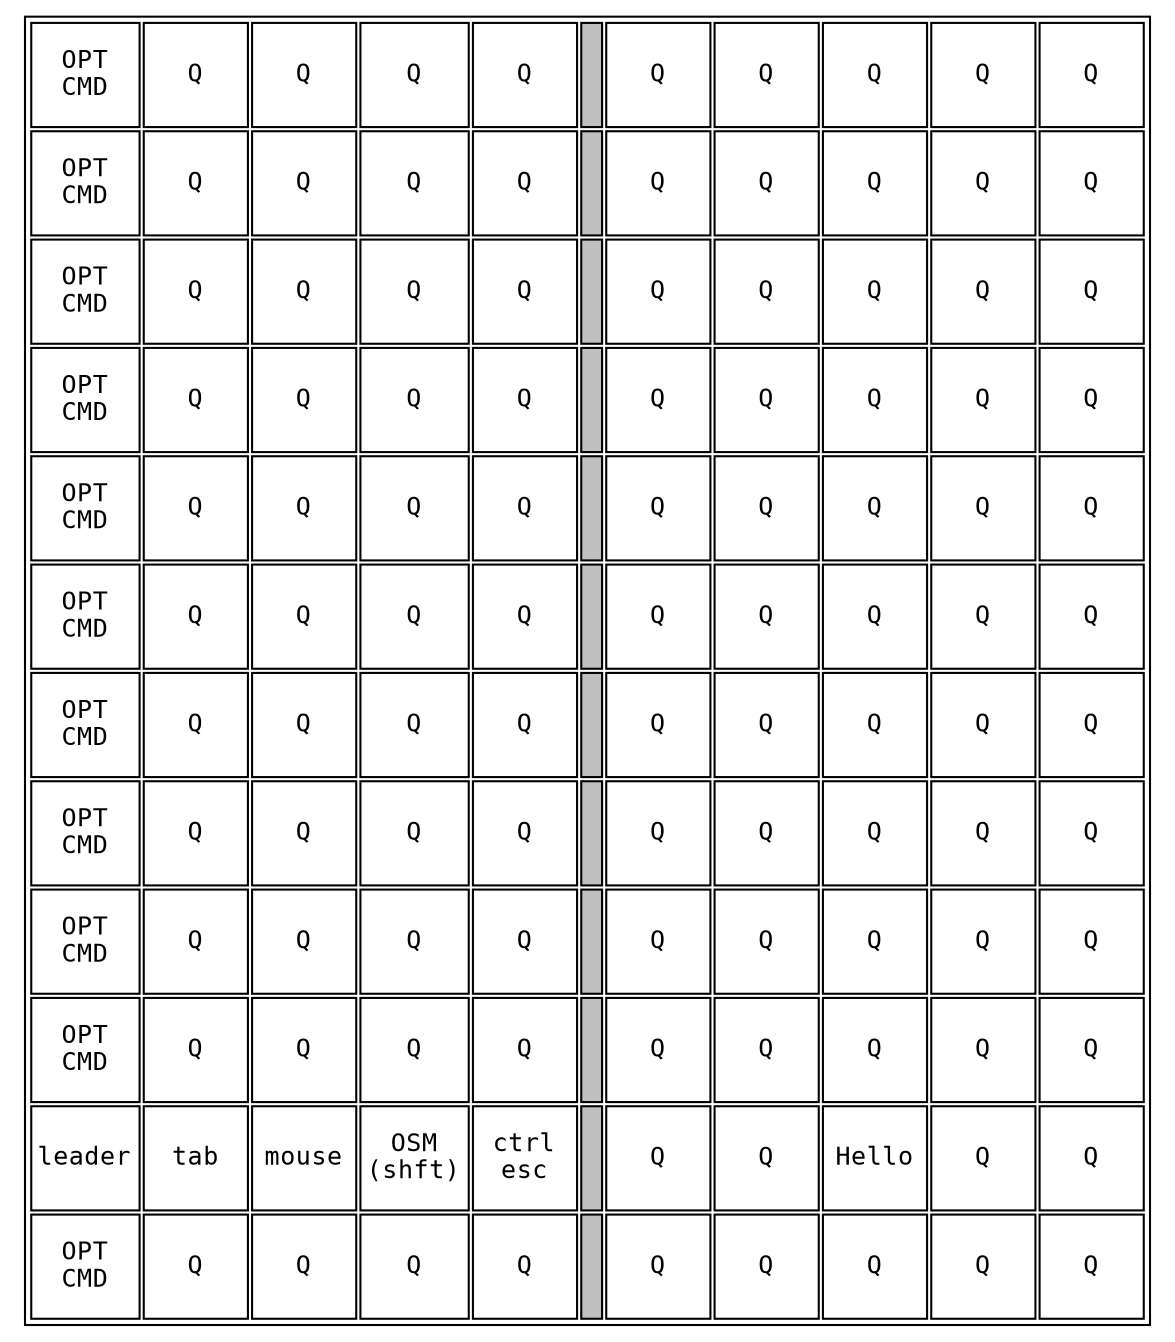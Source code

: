 digraph G {
  rankdir=LR
  node [shape=plaintext]
  base [
     label=<
<table>
/* Row 12 */
  <tr>
    <td width="50" height="50"><font face="courier" point-size="12">OPT<BR/>CMD</font></td>
    <td width="50" height="50"><font face="courier" point-size="12">Q</font></td>
    <td width="50" height="50"><font face="courier" point-size="12">Q</font></td>
    <td width="50" height="50"><font face="courier" point-size="12">Q</font></td>
    <td width="50" height="50"><font face="courier" point-size="12">Q</font></td>
    <td bgcolor="grey" width="10" height="50"></td>
    <td width="50" height="50"><font face="courier" point-size="12">Q</font></td>
    <td width="50" height="50"><font face="courier" point-size="12">Q</font></td>
    <td width="50" height="50"><font face="courier" point-size="12">Q</font></td>
    <td width="50" height="50"><font face="courier" point-size="12">Q</font></td>
    <td width="50" height="50"><font face="courier" point-size="12">Q</font></td>
  </tr>
/* Row 11 */
  <tr>
    <td width="50" height="50"><font face="courier" point-size="12">OPT<BR/>CMD</font></td>
    <td width="50" height="50"><font face="courier" point-size="12">Q</font></td>
    <td width="50" height="50"><font face="courier" point-size="12">Q</font></td>
    <td width="50" height="50"><font face="courier" point-size="12">Q</font></td>
    <td width="50" height="50"><font face="courier" point-size="12">Q</font></td>
    <td bgcolor="grey" width="10" height="50"></td>
    <td width="50" height="50"><font face="courier" point-size="12">Q</font></td>
    <td width="50" height="50"><font face="courier" point-size="12">Q</font></td>
    <td width="50" height="50"><font face="courier" point-size="12">Q</font></td>
    <td width="50" height="50"><font face="courier" point-size="12">Q</font></td>
    <td width="50" height="50"><font face="courier" point-size="12">Q</font></td>
  </tr>
/* Row 10 */
  <tr>
    <td width="50" height="50"><font face="courier" point-size="12">OPT<BR/>CMD</font></td>
    <td width="50" height="50"><font face="courier" point-size="12">Q</font></td>
    <td width="50" height="50"><font face="courier" point-size="12">Q</font></td>
    <td width="50" height="50"><font face="courier" point-size="12">Q</font></td>
    <td width="50" height="50"><font face="courier" point-size="12">Q</font></td>
    <td bgcolor="grey" width="10" height="50"></td>
    <td width="50" height="50"><font face="courier" point-size="12">Q</font></td>
    <td width="50" height="50"><font face="courier" point-size="12">Q</font></td>
    <td width="50" height="50"><font face="courier" point-size="12">Q</font></td>
    <td width="50" height="50"><font face="courier" point-size="12">Q</font></td>
    <td width="50" height="50"><font face="courier" point-size="12">Q</font></td>
  </tr>
/* Row 9 */
  <tr>
    <td width="50" height="50"><font face="courier" point-size="12">OPT<BR/>CMD</font></td>
    <td width="50" height="50"><font face="courier" point-size="12">Q</font></td>
    <td width="50" height="50"><font face="courier" point-size="12">Q</font></td>
    <td width="50" height="50"><font face="courier" point-size="12">Q</font></td>
    <td width="50" height="50"><font face="courier" point-size="12">Q</font></td>
    <td bgcolor="grey" width="10" height="50"></td>
    <td width="50" height="50"><font face="courier" point-size="12">Q</font></td>
    <td width="50" height="50"><font face="courier" point-size="12">Q</font></td>
    <td width="50" height="50"><font face="courier" point-size="12">Q</font></td>
    <td width="50" height="50"><font face="courier" point-size="12">Q</font></td>
    <td width="50" height="50"><font face="courier" point-size="12">Q</font></td>
  </tr>
/* Row 8 */
  <tr>
    <td width="50" height="50"><font face="courier" point-size="12">OPT<BR/>CMD</font></td>
    <td width="50" height="50"><font face="courier" point-size="12">Q</font></td>
    <td width="50" height="50"><font face="courier" point-size="12">Q</font></td>
    <td width="50" height="50"><font face="courier" point-size="12">Q</font></td>
    <td width="50" height="50"><font face="courier" point-size="12">Q</font></td>
    <td bgcolor="grey" width="10" height="50"></td>
    <td width="50" height="50"><font face="courier" point-size="12">Q</font></td>
    <td width="50" height="50"><font face="courier" point-size="12">Q</font></td>
    <td width="50" height="50"><font face="courier" point-size="12">Q</font></td>
    <td width="50" height="50"><font face="courier" point-size="12">Q</font></td>
    <td width="50" height="50"><font face="courier" point-size="12">Q</font></td>
  </tr>
/* Row 7 */
  <tr>
    <td width="50" height="50"><font face="courier" point-size="12">OPT<BR/>CMD</font></td>
    <td width="50" height="50"><font face="courier" point-size="12">Q</font></td>
    <td width="50" height="50"><font face="courier" point-size="12">Q</font></td>
    <td width="50" height="50"><font face="courier" point-size="12">Q</font></td>
    <td width="50" height="50"><font face="courier" point-size="12">Q</font></td>
    <td bgcolor="grey" width="10" height="50"></td>
    <td width="50" height="50"><font face="courier" point-size="12">Q</font></td>
    <td width="50" height="50"><font face="courier" point-size="12">Q</font></td>
    <td width="50" height="50"><font face="courier" point-size="12">Q</font></td>
    <td width="50" height="50"><font face="courier" point-size="12">Q</font></td>
    <td width="50" height="50"><font face="courier" point-size="12">Q</font></td>
  </tr>
/* Row 6 */
  <tr>
    <td width="50" height="50"><font face="courier" point-size="12">OPT<BR/>CMD</font></td>
    <td width="50" height="50"><font face="courier" point-size="12">Q</font></td>
    <td width="50" height="50"><font face="courier" point-size="12">Q</font></td>
    <td width="50" height="50"><font face="courier" point-size="12">Q</font></td>
    <td width="50" height="50"><font face="courier" point-size="12">Q</font></td>
    <td bgcolor="grey" width="10" height="50"></td>
    <td width="50" height="50"><font face="courier" point-size="12">Q</font></td>
    <td width="50" height="50"><font face="courier" point-size="12">Q</font></td>
    <td width="50" height="50"><font face="courier" point-size="12">Q</font></td>
    <td width="50" height="50"><font face="courier" point-size="12">Q</font></td>
    <td width="50" height="50"><font face="courier" point-size="12">Q</font></td>
  </tr>
/* Row 5 */
  <tr>
    <td width="50" height="50"><font face="courier" point-size="12">OPT<BR/>CMD</font></td>
    <td width="50" height="50"><font face="courier" point-size="12">Q</font></td>
    <td width="50" height="50"><font face="courier" point-size="12">Q</font></td>
    <td width="50" height="50"><font face="courier" point-size="12">Q</font></td>
    <td width="50" height="50"><font face="courier" point-size="12">Q</font></td>
    <td bgcolor="grey" width="10" height="50"></td>
    <td width="50" height="50"><font face="courier" point-size="12">Q</font></td>
    <td width="50" height="50"><font face="courier" point-size="12">Q</font></td>
    <td width="50" height="50"><font face="courier" point-size="12">Q</font></td>
    <td width="50" height="50"><font face="courier" point-size="12">Q</font></td>
    <td width="50" height="50"><font face="courier" point-size="12">Q</font></td>
  </tr>
/* Row 4 */
  <tr>
    <td width="50" height="50"><font face="courier" point-size="12">OPT<BR/>CMD</font></td>
    <td width="50" height="50"><font face="courier" point-size="12">Q</font></td>
    <td width="50" height="50"><font face="courier" point-size="12">Q</font></td>
    <td width="50" height="50"><font face="courier" point-size="12">Q</font></td>
    <td width="50" height="50"><font face="courier" point-size="12">Q</font></td>
    <td bgcolor="grey" width="10" height="50"></td>
    <td width="50" height="50"><font face="courier" point-size="12">Q</font></td>
    <td width="50" height="50"><font face="courier" point-size="12">Q</font></td>
    <td width="50" height="50"><font face="courier" point-size="12">Q</font></td>
    <td width="50" height="50"><font face="courier" point-size="12">Q</font></td>
    <td width="50" height="50"><font face="courier" point-size="12">Q</font></td>
  </tr>
/* Row 3 */
  <tr>
    <td width="50" height="50"><font face="courier" point-size="12">OPT<BR/>CMD</font></td>
    <td width="50" height="50"><font face="courier" point-size="12">Q</font></td>
    <td width="50" height="50"><font face="courier" point-size="12">Q</font></td>
    <td width="50" height="50"><font face="courier" point-size="12">Q</font></td>
    <td width="50" height="50"><font face="courier" point-size="12">Q</font></td>
    <td bgcolor="grey" width="10" height="50"></td>
    <td width="50" height="50"><font face="courier" point-size="12">Q</font></td>
    <td width="50" height="50"><font face="courier" point-size="12">Q</font></td>
    <td width="50" height="50"><font face="courier" point-size="12">Q</font></td>
    <td width="50" height="50"><font face="courier" point-size="12">Q</font></td>
    <td width="50" height="50"><font face="courier" point-size="12">Q</font></td>
  </tr>
/* Row 2 */
  <tr>
    <td width="50" height="50"><font face="courier" point-size="12">leader</font></td>
    <td width="50" height="50"><font face="courier" point-size="12">tab</font></td>
    <td width="50" height="50"><font face="courier" point-size="12">mouse</font></td>
    <td width="50" height="50"><font face="courier" point-size="12">OSM<br/>(shft)</font></td>
    <td width="50" height="50"><font face="courier" point-size="12">ctrl<br/>esc</font></td>
    <td bgcolor="grey" width="10" height="50"></td>
    <td width="50" height="50"><font face="courier" point-size="12">Q</font></td>
    <td width="50" height="50"><font face="courier" point-size="12">Q</font></td>
    <td width="50" height="50"><font face="courier" point-size="12">Hello</font></td>
    <td width="50" height="50"><font face="courier" point-size="12">Q</font></td>
    <td width="50" height="50"><font face="courier" point-size="12">Q</font></td>
  </tr>
/* Row 1 */
  <tr>
    <td width="50" height="50"><font face="courier" point-size="12">OPT<BR/>CMD</font></td>
    <td width="50" height="50"><font face="courier" point-size="12">Q</font></td>
    <td width="50" height="50"><font face="courier" point-size="12">Q</font></td>
    <td width="50" height="50"><font face="courier" point-size="12">Q</font></td>
    <td width="50" height="50"><font face="courier" point-size="12">Q</font></td>
    <td bgcolor="grey" width="10" height="50"></td>
    <td width="50" height="50"><font face="courier" point-size="12">Q</font></td>
    <td width="50" height="50"><font face="courier" point-size="12">Q</font></td>
    <td width="50" height="50"><font face="courier" point-size="12">Q</font></td>
    <td width="50" height="50"><font face="courier" point-size="12">Q</font></td>
    <td width="50" height="50"><font face="courier" point-size="12">Q</font></td>
  </tr>
</table>>
  ]
}
